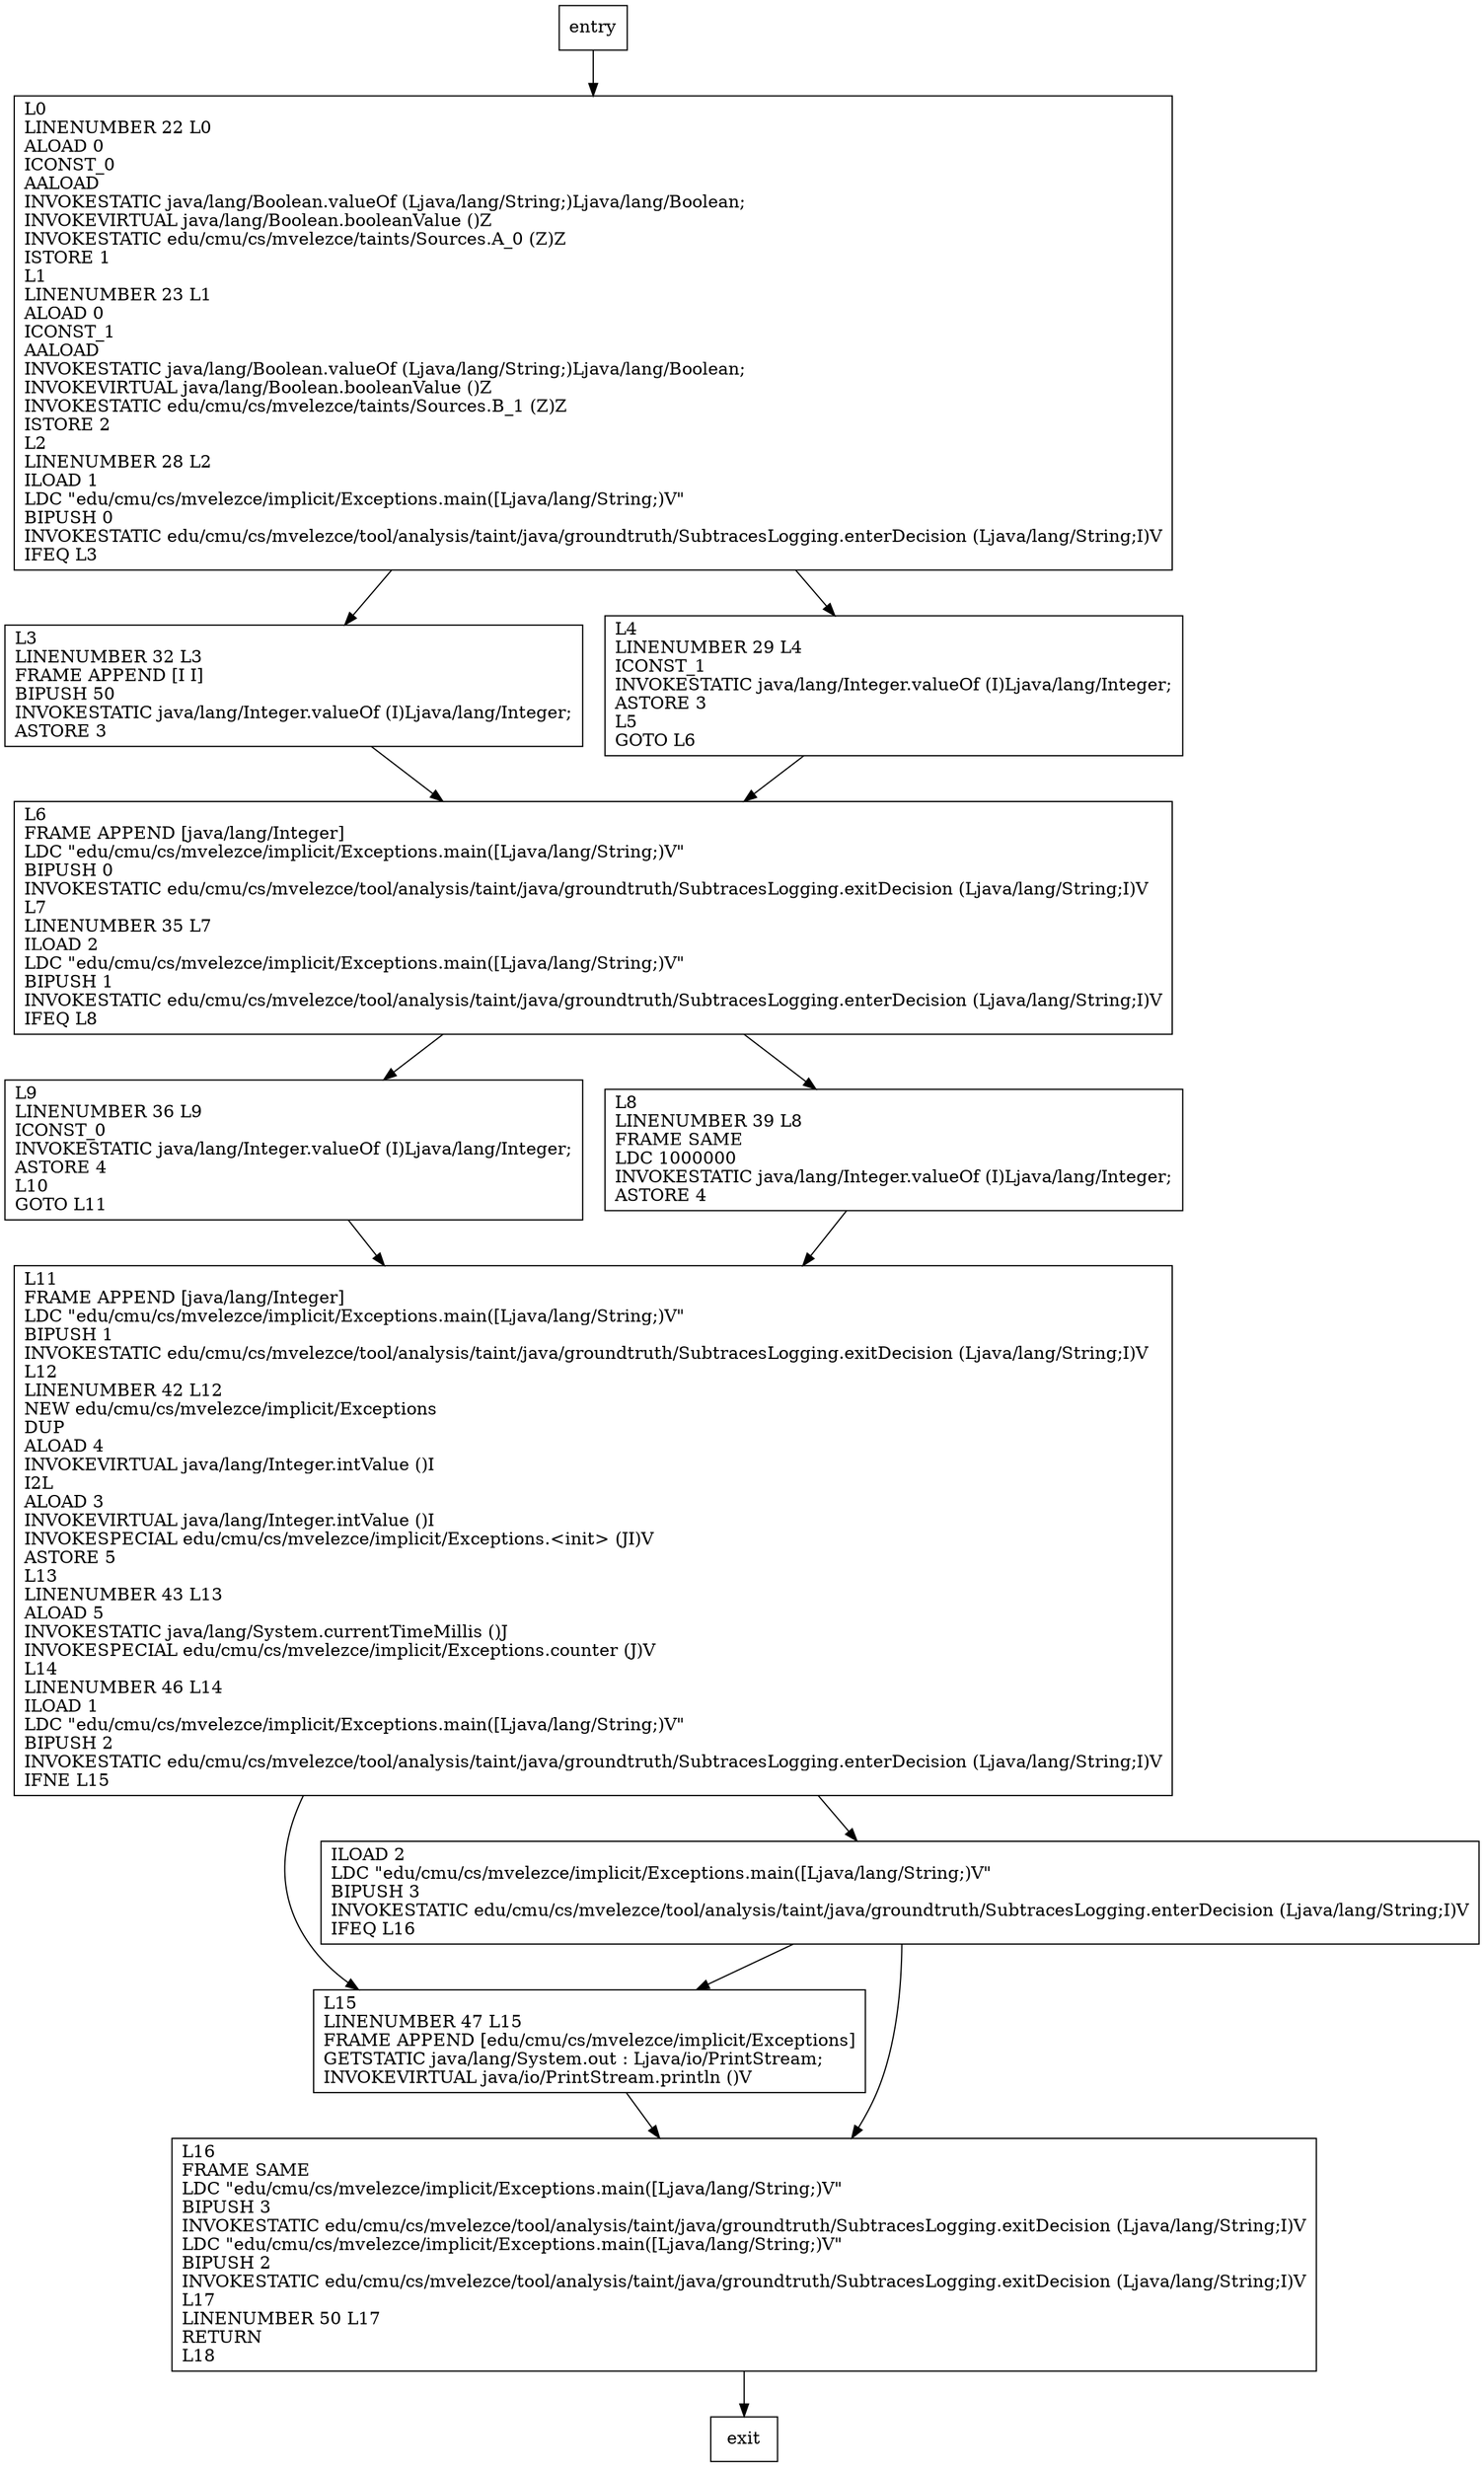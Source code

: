 digraph main {
node [shape=record];
1708490318 [label="L0\lLINENUMBER 22 L0\lALOAD 0\lICONST_0\lAALOAD\lINVOKESTATIC java/lang/Boolean.valueOf (Ljava/lang/String;)Ljava/lang/Boolean;\lINVOKEVIRTUAL java/lang/Boolean.booleanValue ()Z\lINVOKESTATIC edu/cmu/cs/mvelezce/taints/Sources.A_0 (Z)Z\lISTORE 1\lL1\lLINENUMBER 23 L1\lALOAD 0\lICONST_1\lAALOAD\lINVOKESTATIC java/lang/Boolean.valueOf (Ljava/lang/String;)Ljava/lang/Boolean;\lINVOKEVIRTUAL java/lang/Boolean.booleanValue ()Z\lINVOKESTATIC edu/cmu/cs/mvelezce/taints/Sources.B_1 (Z)Z\lISTORE 2\lL2\lLINENUMBER 28 L2\lILOAD 1\lLDC \"edu/cmu/cs/mvelezce/implicit/Exceptions.main([Ljava/lang/String;)V\"\lBIPUSH 0\lINVOKESTATIC edu/cmu/cs/mvelezce/tool/analysis/taint/java/groundtruth/SubtracesLogging.enterDecision (Ljava/lang/String;I)V\lIFEQ L3\l"];
531373404 [label="L9\lLINENUMBER 36 L9\lICONST_0\lINVOKESTATIC java/lang/Integer.valueOf (I)Ljava/lang/Integer;\lASTORE 4\lL10\lGOTO L11\l"];
1840217399 [label="L3\lLINENUMBER 32 L3\lFRAME APPEND [I I]\lBIPUSH 50\lINVOKESTATIC java/lang/Integer.valueOf (I)Ljava/lang/Integer;\lASTORE 3\l"];
1192603187 [label="L6\lFRAME APPEND [java/lang/Integer]\lLDC \"edu/cmu/cs/mvelezce/implicit/Exceptions.main([Ljava/lang/String;)V\"\lBIPUSH 0\lINVOKESTATIC edu/cmu/cs/mvelezce/tool/analysis/taint/java/groundtruth/SubtracesLogging.exitDecision (Ljava/lang/String;I)V\lL7\lLINENUMBER 35 L7\lILOAD 2\lLDC \"edu/cmu/cs/mvelezce/implicit/Exceptions.main([Ljava/lang/String;)V\"\lBIPUSH 1\lINVOKESTATIC edu/cmu/cs/mvelezce/tool/analysis/taint/java/groundtruth/SubtracesLogging.enterDecision (Ljava/lang/String;I)V\lIFEQ L8\l"];
277497558 [label="L11\lFRAME APPEND [java/lang/Integer]\lLDC \"edu/cmu/cs/mvelezce/implicit/Exceptions.main([Ljava/lang/String;)V\"\lBIPUSH 1\lINVOKESTATIC edu/cmu/cs/mvelezce/tool/analysis/taint/java/groundtruth/SubtracesLogging.exitDecision (Ljava/lang/String;I)V\lL12\lLINENUMBER 42 L12\lNEW edu/cmu/cs/mvelezce/implicit/Exceptions\lDUP\lALOAD 4\lINVOKEVIRTUAL java/lang/Integer.intValue ()I\lI2L\lALOAD 3\lINVOKEVIRTUAL java/lang/Integer.intValue ()I\lINVOKESPECIAL edu/cmu/cs/mvelezce/implicit/Exceptions.\<init\> (JI)V\lASTORE 5\lL13\lLINENUMBER 43 L13\lALOAD 5\lINVOKESTATIC java/lang/System.currentTimeMillis ()J\lINVOKESPECIAL edu/cmu/cs/mvelezce/implicit/Exceptions.counter (J)V\lL14\lLINENUMBER 46 L14\lILOAD 1\lLDC \"edu/cmu/cs/mvelezce/implicit/Exceptions.main([Ljava/lang/String;)V\"\lBIPUSH 2\lINVOKESTATIC edu/cmu/cs/mvelezce/tool/analysis/taint/java/groundtruth/SubtracesLogging.enterDecision (Ljava/lang/String;I)V\lIFNE L15\l"];
392760852 [label="L15\lLINENUMBER 47 L15\lFRAME APPEND [edu/cmu/cs/mvelezce/implicit/Exceptions]\lGETSTATIC java/lang/System.out : Ljava/io/PrintStream;\lINVOKEVIRTUAL java/io/PrintStream.println ()V\l"];
167550865 [label="L8\lLINENUMBER 39 L8\lFRAME SAME\lLDC 1000000\lINVOKESTATIC java/lang/Integer.valueOf (I)Ljava/lang/Integer;\lASTORE 4\l"];
2055472834 [label="ILOAD 2\lLDC \"edu/cmu/cs/mvelezce/implicit/Exceptions.main([Ljava/lang/String;)V\"\lBIPUSH 3\lINVOKESTATIC edu/cmu/cs/mvelezce/tool/analysis/taint/java/groundtruth/SubtracesLogging.enterDecision (Ljava/lang/String;I)V\lIFEQ L16\l"];
598049166 [label="L4\lLINENUMBER 29 L4\lICONST_1\lINVOKESTATIC java/lang/Integer.valueOf (I)Ljava/lang/Integer;\lASTORE 3\lL5\lGOTO L6\l"];
1750120280 [label="L16\lFRAME SAME\lLDC \"edu/cmu/cs/mvelezce/implicit/Exceptions.main([Ljava/lang/String;)V\"\lBIPUSH 3\lINVOKESTATIC edu/cmu/cs/mvelezce/tool/analysis/taint/java/groundtruth/SubtracesLogging.exitDecision (Ljava/lang/String;I)V\lLDC \"edu/cmu/cs/mvelezce/implicit/Exceptions.main([Ljava/lang/String;)V\"\lBIPUSH 2\lINVOKESTATIC edu/cmu/cs/mvelezce/tool/analysis/taint/java/groundtruth/SubtracesLogging.exitDecision (Ljava/lang/String;I)V\lL17\lLINENUMBER 50 L17\lRETURN\lL18\l"];
entry;
exit;
531373404 -> 277497558;
1708490318 -> 1840217399;
1708490318 -> 598049166;
entry -> 1708490318;
1840217399 -> 1192603187;
1192603187 -> 531373404;
1192603187 -> 167550865;
277497558 -> 392760852;
277497558 -> 2055472834;
392760852 -> 1750120280;
167550865 -> 277497558;
2055472834 -> 392760852;
2055472834 -> 1750120280;
598049166 -> 1192603187;
1750120280 -> exit;
}
